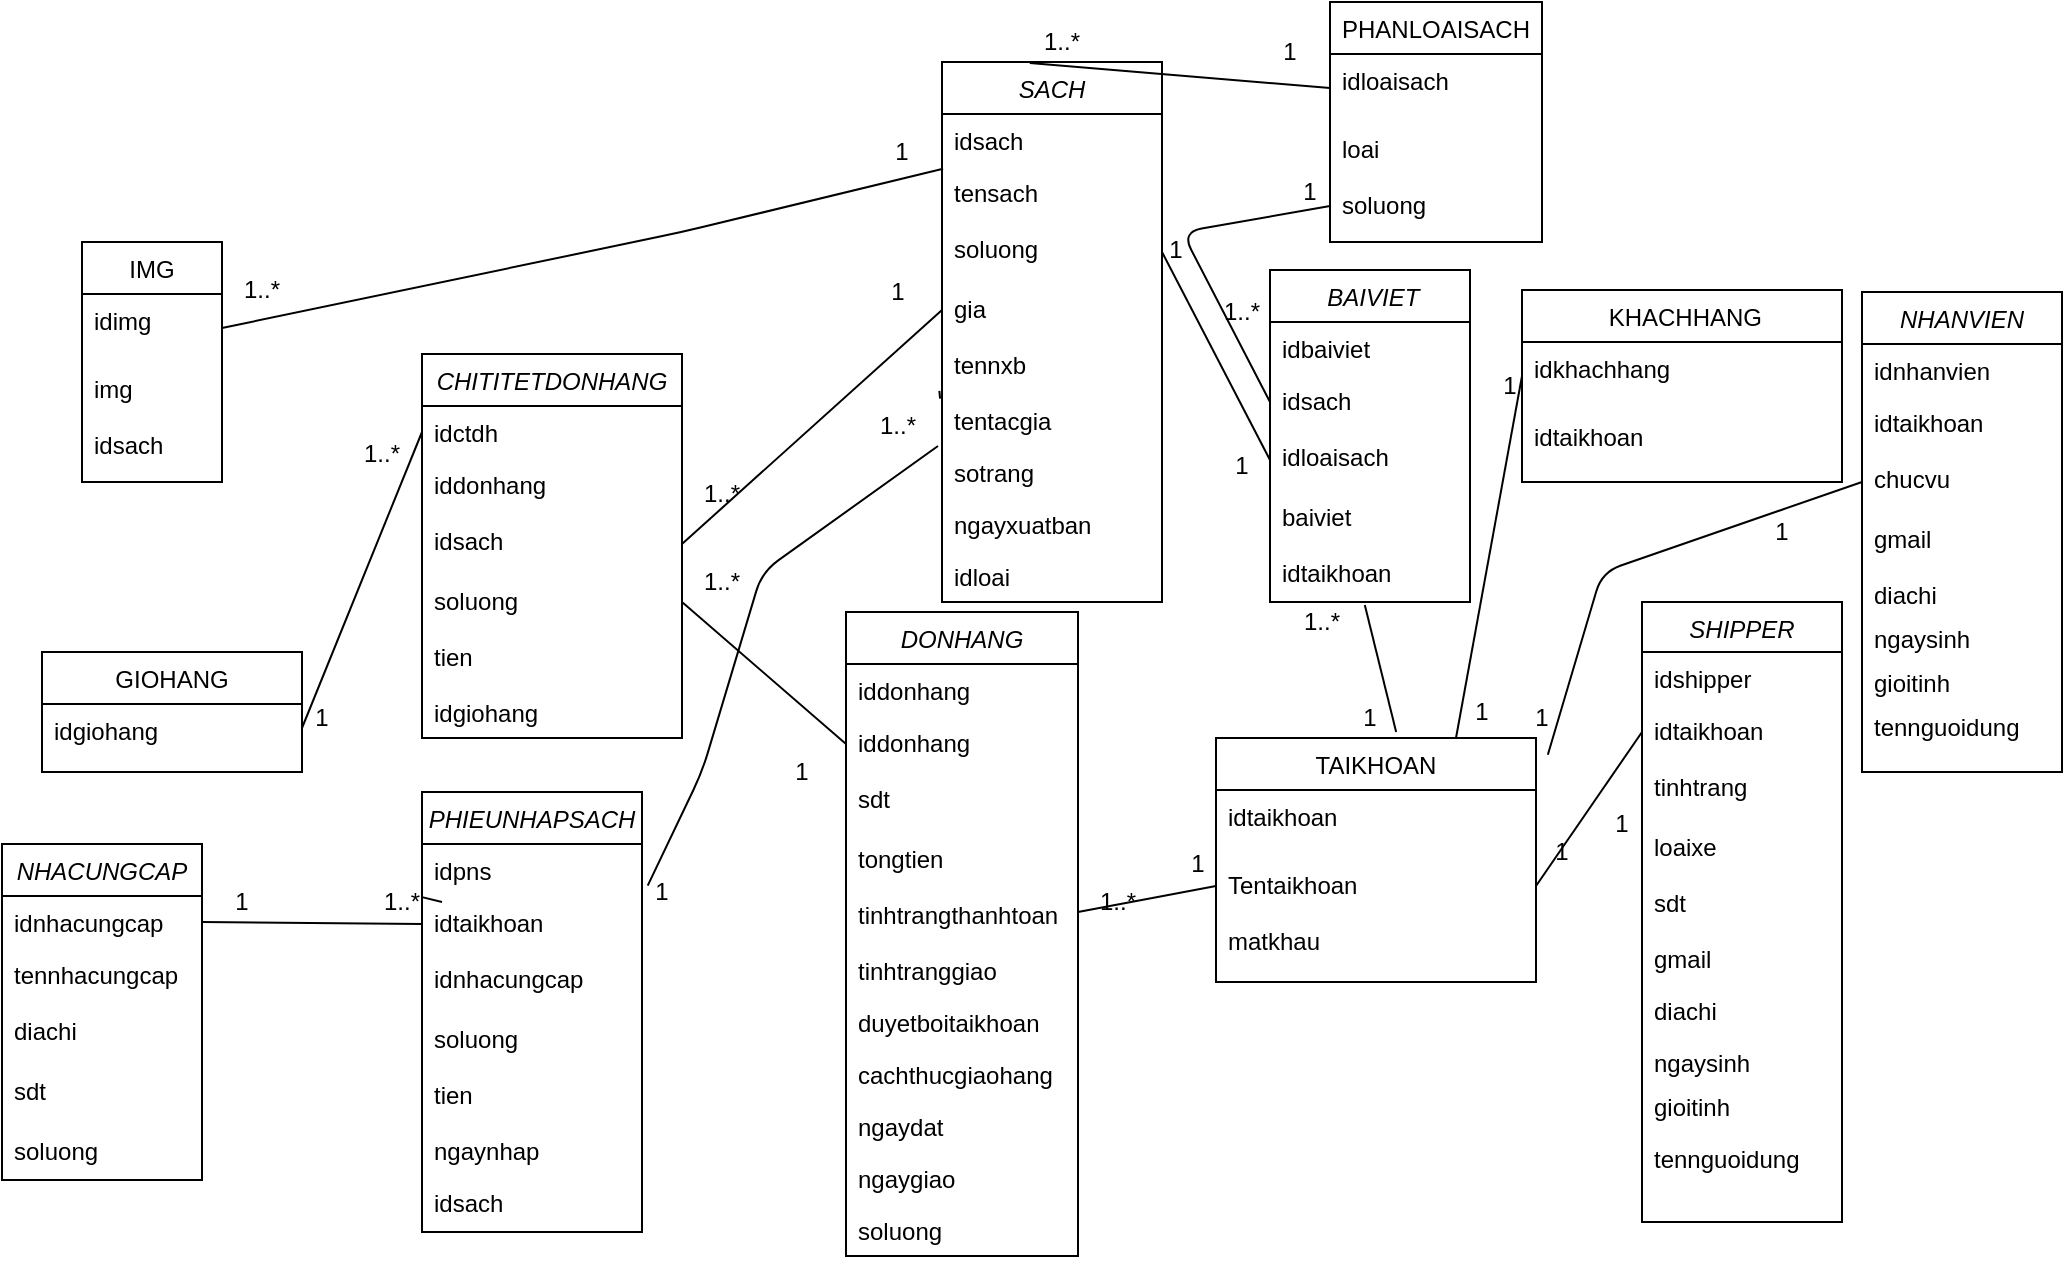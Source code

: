 <mxfile version="14.5.3" type="github">
  <diagram id="C5RBs43oDa-KdzZeNtuy" name="Page-1">
    <mxGraphModel dx="2580" dy="682" grid="1" gridSize="10" guides="1" tooltips="1" connect="1" arrows="1" fold="1" page="1" pageScale="1" pageWidth="827" pageHeight="1169" math="0" shadow="0">
      <root>
        <mxCell id="WIyWlLk6GJQsqaUBKTNV-0" />
        <mxCell id="WIyWlLk6GJQsqaUBKTNV-1" parent="WIyWlLk6GJQsqaUBKTNV-0" />
        <mxCell id="zkfFHV4jXpPFQw0GAbJ--0" value="CHITITETDONHANG" style="swimlane;fontStyle=2;align=center;verticalAlign=top;childLayout=stackLayout;horizontal=1;startSize=26;horizontalStack=0;resizeParent=1;resizeLast=0;collapsible=1;marginBottom=0;rounded=0;shadow=0;strokeWidth=1;" parent="WIyWlLk6GJQsqaUBKTNV-1" vertex="1">
          <mxGeometry x="-10" y="461" width="130" height="192" as="geometry">
            <mxRectangle x="230" y="140" width="160" height="26" as="alternateBounds" />
          </mxGeometry>
        </mxCell>
        <mxCell id="zkfFHV4jXpPFQw0GAbJ--2" value="idctdh" style="text;align=left;verticalAlign=top;spacingLeft=4;spacingRight=4;overflow=hidden;rotatable=0;points=[[0,0.5],[1,0.5]];portConstraint=eastwest;rounded=0;shadow=0;html=0;" parent="zkfFHV4jXpPFQw0GAbJ--0" vertex="1">
          <mxGeometry y="26" width="130" height="26" as="geometry" />
        </mxCell>
        <mxCell id="zkfFHV4jXpPFQw0GAbJ--3" value="iddonhang" style="text;align=left;verticalAlign=top;spacingLeft=4;spacingRight=4;overflow=hidden;rotatable=0;points=[[0,0.5],[1,0.5]];portConstraint=eastwest;rounded=0;shadow=0;html=0;" parent="zkfFHV4jXpPFQw0GAbJ--0" vertex="1">
          <mxGeometry y="52" width="130" height="28" as="geometry" />
        </mxCell>
        <mxCell id="cmu8nAeUAbJEnEiby4zO-9" value="idsach" style="text;align=left;verticalAlign=top;spacingLeft=4;spacingRight=4;overflow=hidden;rotatable=0;points=[[0,0.5],[1,0.5]];portConstraint=eastwest;rounded=0;shadow=0;html=0;" vertex="1" parent="zkfFHV4jXpPFQw0GAbJ--0">
          <mxGeometry y="80" width="130" height="30" as="geometry" />
        </mxCell>
        <mxCell id="cmu8nAeUAbJEnEiby4zO-6" value="soluong" style="text;align=left;verticalAlign=top;spacingLeft=4;spacingRight=4;overflow=hidden;rotatable=0;points=[[0,0.5],[1,0.5]];portConstraint=eastwest;rounded=0;shadow=0;html=0;" vertex="1" parent="zkfFHV4jXpPFQw0GAbJ--0">
          <mxGeometry y="110" width="130" height="28" as="geometry" />
        </mxCell>
        <mxCell id="cmu8nAeUAbJEnEiby4zO-4" value="tien" style="text;align=left;verticalAlign=top;spacingLeft=4;spacingRight=4;overflow=hidden;rotatable=0;points=[[0,0.5],[1,0.5]];portConstraint=eastwest;rounded=0;shadow=0;html=0;" vertex="1" parent="zkfFHV4jXpPFQw0GAbJ--0">
          <mxGeometry y="138" width="130" height="28" as="geometry" />
        </mxCell>
        <mxCell id="cmu8nAeUAbJEnEiby4zO-11" value="idgiohang" style="text;align=left;verticalAlign=top;spacingLeft=4;spacingRight=4;overflow=hidden;rotatable=0;points=[[0,0.5],[1,0.5]];portConstraint=eastwest;" vertex="1" parent="zkfFHV4jXpPFQw0GAbJ--0">
          <mxGeometry y="166" width="130" height="24" as="geometry" />
        </mxCell>
        <mxCell id="zkfFHV4jXpPFQw0GAbJ--13" value=" KHACHHANG" style="swimlane;fontStyle=0;align=center;verticalAlign=top;childLayout=stackLayout;horizontal=1;startSize=26;horizontalStack=0;resizeParent=1;resizeLast=0;collapsible=1;marginBottom=0;rounded=0;shadow=0;strokeWidth=1;" parent="WIyWlLk6GJQsqaUBKTNV-1" vertex="1">
          <mxGeometry x="540" y="429" width="160" height="96" as="geometry">
            <mxRectangle x="330" y="360" width="170" height="26" as="alternateBounds" />
          </mxGeometry>
        </mxCell>
        <mxCell id="zkfFHV4jXpPFQw0GAbJ--14" value="idkhachhang" style="text;align=left;verticalAlign=top;spacingLeft=4;spacingRight=4;overflow=hidden;rotatable=0;points=[[0,0.5],[1,0.5]];portConstraint=eastwest;" parent="zkfFHV4jXpPFQw0GAbJ--13" vertex="1">
          <mxGeometry y="26" width="160" height="34" as="geometry" />
        </mxCell>
        <mxCell id="cmu8nAeUAbJEnEiby4zO-20" value="idtaikhoan" style="text;align=left;verticalAlign=top;spacingLeft=4;spacingRight=4;overflow=hidden;rotatable=0;points=[[0,0.5],[1,0.5]];portConstraint=eastwest;rounded=0;shadow=0;html=0;" vertex="1" parent="zkfFHV4jXpPFQw0GAbJ--13">
          <mxGeometry y="60" width="160" height="28" as="geometry" />
        </mxCell>
        <mxCell id="cmu8nAeUAbJEnEiby4zO-0" value="GIOHANG" style="swimlane;fontStyle=0;align=center;verticalAlign=top;childLayout=stackLayout;horizontal=1;startSize=26;horizontalStack=0;resizeParent=1;resizeLast=0;collapsible=1;marginBottom=0;rounded=0;shadow=0;strokeWidth=1;" vertex="1" parent="WIyWlLk6GJQsqaUBKTNV-1">
          <mxGeometry x="-200" y="610" width="130" height="60" as="geometry">
            <mxRectangle x="340" y="380" width="170" height="26" as="alternateBounds" />
          </mxGeometry>
        </mxCell>
        <mxCell id="cmu8nAeUAbJEnEiby4zO-1" value="idgiohang" style="text;align=left;verticalAlign=top;spacingLeft=4;spacingRight=4;overflow=hidden;rotatable=0;points=[[0,0.5],[1,0.5]];portConstraint=eastwest;" vertex="1" parent="cmu8nAeUAbJEnEiby4zO-0">
          <mxGeometry y="26" width="130" height="24" as="geometry" />
        </mxCell>
        <mxCell id="cmu8nAeUAbJEnEiby4zO-13" value=" BAIVIET" style="swimlane;fontStyle=2;align=center;verticalAlign=top;childLayout=stackLayout;horizontal=1;startSize=26;horizontalStack=0;resizeParent=1;resizeLast=0;collapsible=1;marginBottom=0;rounded=0;shadow=0;strokeWidth=1;" vertex="1" parent="WIyWlLk6GJQsqaUBKTNV-1">
          <mxGeometry x="414" y="419" width="100" height="166" as="geometry">
            <mxRectangle x="230" y="140" width="160" height="26" as="alternateBounds" />
          </mxGeometry>
        </mxCell>
        <mxCell id="cmu8nAeUAbJEnEiby4zO-14" value="idbaiviet" style="text;align=left;verticalAlign=top;spacingLeft=4;spacingRight=4;overflow=hidden;rotatable=0;points=[[0,0.5],[1,0.5]];portConstraint=eastwest;rounded=0;shadow=0;html=0;" vertex="1" parent="cmu8nAeUAbJEnEiby4zO-13">
          <mxGeometry y="26" width="100" height="26" as="geometry" />
        </mxCell>
        <mxCell id="cmu8nAeUAbJEnEiby4zO-15" value="idsach" style="text;align=left;verticalAlign=top;spacingLeft=4;spacingRight=4;overflow=hidden;rotatable=0;points=[[0,0.5],[1,0.5]];portConstraint=eastwest;rounded=0;shadow=0;html=0;" vertex="1" parent="cmu8nAeUAbJEnEiby4zO-13">
          <mxGeometry y="52" width="100" height="28" as="geometry" />
        </mxCell>
        <mxCell id="cmu8nAeUAbJEnEiby4zO-16" value="idloaisach" style="text;align=left;verticalAlign=top;spacingLeft=4;spacingRight=4;overflow=hidden;rotatable=0;points=[[0,0.5],[1,0.5]];portConstraint=eastwest;rounded=0;shadow=0;html=0;" vertex="1" parent="cmu8nAeUAbJEnEiby4zO-13">
          <mxGeometry y="80" width="100" height="30" as="geometry" />
        </mxCell>
        <mxCell id="cmu8nAeUAbJEnEiby4zO-17" value="baiviet" style="text;align=left;verticalAlign=top;spacingLeft=4;spacingRight=4;overflow=hidden;rotatable=0;points=[[0,0.5],[1,0.5]];portConstraint=eastwest;rounded=0;shadow=0;html=0;" vertex="1" parent="cmu8nAeUAbJEnEiby4zO-13">
          <mxGeometry y="110" width="100" height="28" as="geometry" />
        </mxCell>
        <mxCell id="cmu8nAeUAbJEnEiby4zO-18" value="idtaikhoan" style="text;align=left;verticalAlign=top;spacingLeft=4;spacingRight=4;overflow=hidden;rotatable=0;points=[[0,0.5],[1,0.5]];portConstraint=eastwest;rounded=0;shadow=0;html=0;" vertex="1" parent="cmu8nAeUAbJEnEiby4zO-13">
          <mxGeometry y="138" width="100" height="28" as="geometry" />
        </mxCell>
        <mxCell id="cmu8nAeUAbJEnEiby4zO-21" value="SHIPPER" style="swimlane;fontStyle=2;align=center;verticalAlign=top;childLayout=stackLayout;horizontal=1;startSize=25;horizontalStack=0;resizeParent=1;resizeLast=0;collapsible=1;marginBottom=0;rounded=0;shadow=0;strokeWidth=1;" vertex="1" parent="WIyWlLk6GJQsqaUBKTNV-1">
          <mxGeometry x="600" y="585" width="100" height="310" as="geometry">
            <mxRectangle x="230" y="140" width="160" height="26" as="alternateBounds" />
          </mxGeometry>
        </mxCell>
        <mxCell id="cmu8nAeUAbJEnEiby4zO-22" value="idshipper" style="text;align=left;verticalAlign=top;spacingLeft=4;spacingRight=4;overflow=hidden;rotatable=0;points=[[0,0.5],[1,0.5]];portConstraint=eastwest;rounded=0;shadow=0;html=0;" vertex="1" parent="cmu8nAeUAbJEnEiby4zO-21">
          <mxGeometry y="25" width="100" height="26" as="geometry" />
        </mxCell>
        <mxCell id="cmu8nAeUAbJEnEiby4zO-23" value="idtaikhoan" style="text;align=left;verticalAlign=top;spacingLeft=4;spacingRight=4;overflow=hidden;rotatable=0;points=[[0,0.5],[1,0.5]];portConstraint=eastwest;rounded=0;shadow=0;html=0;" vertex="1" parent="cmu8nAeUAbJEnEiby4zO-21">
          <mxGeometry y="51" width="100" height="28" as="geometry" />
        </mxCell>
        <mxCell id="cmu8nAeUAbJEnEiby4zO-24" value="tinhtrang" style="text;align=left;verticalAlign=top;spacingLeft=4;spacingRight=4;overflow=hidden;rotatable=0;points=[[0,0.5],[1,0.5]];portConstraint=eastwest;rounded=0;shadow=0;html=0;" vertex="1" parent="cmu8nAeUAbJEnEiby4zO-21">
          <mxGeometry y="79" width="100" height="30" as="geometry" />
        </mxCell>
        <mxCell id="cmu8nAeUAbJEnEiby4zO-25" value="loaixe" style="text;align=left;verticalAlign=top;spacingLeft=4;spacingRight=4;overflow=hidden;rotatable=0;points=[[0,0.5],[1,0.5]];portConstraint=eastwest;rounded=0;shadow=0;html=0;" vertex="1" parent="cmu8nAeUAbJEnEiby4zO-21">
          <mxGeometry y="109" width="100" height="28" as="geometry" />
        </mxCell>
        <mxCell id="cmu8nAeUAbJEnEiby4zO-26" value="sdt" style="text;align=left;verticalAlign=top;spacingLeft=4;spacingRight=4;overflow=hidden;rotatable=0;points=[[0,0.5],[1,0.5]];portConstraint=eastwest;rounded=0;shadow=0;html=0;" vertex="1" parent="cmu8nAeUAbJEnEiby4zO-21">
          <mxGeometry y="137" width="100" height="28" as="geometry" />
        </mxCell>
        <mxCell id="cmu8nAeUAbJEnEiby4zO-28" value="gmail" style="text;align=left;verticalAlign=top;spacingLeft=4;spacingRight=4;overflow=hidden;rotatable=0;points=[[0,0.5],[1,0.5]];portConstraint=eastwest;" vertex="1" parent="cmu8nAeUAbJEnEiby4zO-21">
          <mxGeometry y="165" width="100" height="26" as="geometry" />
        </mxCell>
        <mxCell id="cmu8nAeUAbJEnEiby4zO-29" value="diachi" style="text;align=left;verticalAlign=top;spacingLeft=4;spacingRight=4;overflow=hidden;rotatable=0;points=[[0,0.5],[1,0.5]];portConstraint=eastwest;" vertex="1" parent="cmu8nAeUAbJEnEiby4zO-21">
          <mxGeometry y="191" width="100" height="26" as="geometry" />
        </mxCell>
        <mxCell id="cmu8nAeUAbJEnEiby4zO-34" value="ngaysinh" style="text;align=left;verticalAlign=top;spacingLeft=4;spacingRight=4;overflow=hidden;rotatable=0;points=[[0,0.5],[1,0.5]];portConstraint=eastwest;" vertex="1" parent="cmu8nAeUAbJEnEiby4zO-21">
          <mxGeometry y="217" width="100" height="22" as="geometry" />
        </mxCell>
        <mxCell id="cmu8nAeUAbJEnEiby4zO-33" value="gioitinh" style="text;align=left;verticalAlign=top;spacingLeft=4;spacingRight=4;overflow=hidden;rotatable=0;points=[[0,0.5],[1,0.5]];portConstraint=eastwest;" vertex="1" parent="cmu8nAeUAbJEnEiby4zO-21">
          <mxGeometry y="239" width="100" height="26" as="geometry" />
        </mxCell>
        <mxCell id="cmu8nAeUAbJEnEiby4zO-32" value="tennguoidung" style="text;align=left;verticalAlign=top;spacingLeft=4;spacingRight=4;overflow=hidden;rotatable=0;points=[[0,0.5],[1,0.5]];portConstraint=eastwest;" vertex="1" parent="cmu8nAeUAbJEnEiby4zO-21">
          <mxGeometry y="265" width="100" height="26" as="geometry" />
        </mxCell>
        <mxCell id="cmu8nAeUAbJEnEiby4zO-38" value="DONHANG" style="swimlane;fontStyle=2;align=center;verticalAlign=top;childLayout=stackLayout;horizontal=1;startSize=26;horizontalStack=0;resizeParent=1;resizeLast=0;collapsible=1;marginBottom=0;rounded=0;shadow=0;strokeWidth=1;" vertex="1" parent="WIyWlLk6GJQsqaUBKTNV-1">
          <mxGeometry x="202" y="590" width="116" height="322" as="geometry">
            <mxRectangle x="230" y="140" width="160" height="26" as="alternateBounds" />
          </mxGeometry>
        </mxCell>
        <mxCell id="cmu8nAeUAbJEnEiby4zO-39" value="iddonhang" style="text;align=left;verticalAlign=top;spacingLeft=4;spacingRight=4;overflow=hidden;rotatable=0;points=[[0,0.5],[1,0.5]];portConstraint=eastwest;rounded=0;shadow=0;html=0;" vertex="1" parent="cmu8nAeUAbJEnEiby4zO-38">
          <mxGeometry y="26" width="116" height="26" as="geometry" />
        </mxCell>
        <mxCell id="cmu8nAeUAbJEnEiby4zO-40" value="iddonhang" style="text;align=left;verticalAlign=top;spacingLeft=4;spacingRight=4;overflow=hidden;rotatable=0;points=[[0,0.5],[1,0.5]];portConstraint=eastwest;rounded=0;shadow=0;html=0;" vertex="1" parent="cmu8nAeUAbJEnEiby4zO-38">
          <mxGeometry y="52" width="116" height="28" as="geometry" />
        </mxCell>
        <mxCell id="cmu8nAeUAbJEnEiby4zO-41" value="sdt" style="text;align=left;verticalAlign=top;spacingLeft=4;spacingRight=4;overflow=hidden;rotatable=0;points=[[0,0.5],[1,0.5]];portConstraint=eastwest;rounded=0;shadow=0;html=0;" vertex="1" parent="cmu8nAeUAbJEnEiby4zO-38">
          <mxGeometry y="80" width="116" height="30" as="geometry" />
        </mxCell>
        <mxCell id="cmu8nAeUAbJEnEiby4zO-42" value="tongtien" style="text;align=left;verticalAlign=top;spacingLeft=4;spacingRight=4;overflow=hidden;rotatable=0;points=[[0,0.5],[1,0.5]];portConstraint=eastwest;rounded=0;shadow=0;html=0;" vertex="1" parent="cmu8nAeUAbJEnEiby4zO-38">
          <mxGeometry y="110" width="116" height="28" as="geometry" />
        </mxCell>
        <mxCell id="cmu8nAeUAbJEnEiby4zO-43" value="tinhtrangthanhtoan" style="text;align=left;verticalAlign=top;spacingLeft=4;spacingRight=4;overflow=hidden;rotatable=0;points=[[0,0.5],[1,0.5]];portConstraint=eastwest;rounded=0;shadow=0;html=0;" vertex="1" parent="cmu8nAeUAbJEnEiby4zO-38">
          <mxGeometry y="138" width="116" height="28" as="geometry" />
        </mxCell>
        <mxCell id="cmu8nAeUAbJEnEiby4zO-44" value="tinhtranggiao" style="text;align=left;verticalAlign=top;spacingLeft=4;spacingRight=4;overflow=hidden;rotatable=0;points=[[0,0.5],[1,0.5]];portConstraint=eastwest;" vertex="1" parent="cmu8nAeUAbJEnEiby4zO-38">
          <mxGeometry y="166" width="116" height="26" as="geometry" />
        </mxCell>
        <mxCell id="cmu8nAeUAbJEnEiby4zO-45" value="duyetboitaikhoan" style="text;align=left;verticalAlign=top;spacingLeft=4;spacingRight=4;overflow=hidden;rotatable=0;points=[[0,0.5],[1,0.5]];portConstraint=eastwest;" vertex="1" parent="cmu8nAeUAbJEnEiby4zO-38">
          <mxGeometry y="192" width="116" height="26" as="geometry" />
        </mxCell>
        <mxCell id="cmu8nAeUAbJEnEiby4zO-46" value="cachthucgiaohang" style="text;align=left;verticalAlign=top;spacingLeft=4;spacingRight=4;overflow=hidden;rotatable=0;points=[[0,0.5],[1,0.5]];portConstraint=eastwest;" vertex="1" parent="cmu8nAeUAbJEnEiby4zO-38">
          <mxGeometry y="218" width="116" height="26" as="geometry" />
        </mxCell>
        <mxCell id="cmu8nAeUAbJEnEiby4zO-47" value="ngaydat" style="text;align=left;verticalAlign=top;spacingLeft=4;spacingRight=4;overflow=hidden;rotatable=0;points=[[0,0.5],[1,0.5]];portConstraint=eastwest;" vertex="1" parent="cmu8nAeUAbJEnEiby4zO-38">
          <mxGeometry y="244" width="116" height="26" as="geometry" />
        </mxCell>
        <mxCell id="cmu8nAeUAbJEnEiby4zO-48" value="ngaygiao" style="text;align=left;verticalAlign=top;spacingLeft=4;spacingRight=4;overflow=hidden;rotatable=0;points=[[0,0.5],[1,0.5]];portConstraint=eastwest;" vertex="1" parent="cmu8nAeUAbJEnEiby4zO-38">
          <mxGeometry y="270" width="116" height="26" as="geometry" />
        </mxCell>
        <mxCell id="cmu8nAeUAbJEnEiby4zO-49" value="soluong" style="text;align=left;verticalAlign=top;spacingLeft=4;spacingRight=4;overflow=hidden;rotatable=0;points=[[0,0.5],[1,0.5]];portConstraint=eastwest;" vertex="1" parent="cmu8nAeUAbJEnEiby4zO-38">
          <mxGeometry y="296" width="116" height="26" as="geometry" />
        </mxCell>
        <mxCell id="cmu8nAeUAbJEnEiby4zO-50" value="NHACUNGCAP" style="swimlane;fontStyle=2;align=center;verticalAlign=top;childLayout=stackLayout;horizontal=1;startSize=26;horizontalStack=0;resizeParent=1;resizeLast=0;collapsible=1;marginBottom=0;rounded=0;shadow=0;strokeWidth=1;" vertex="1" parent="WIyWlLk6GJQsqaUBKTNV-1">
          <mxGeometry x="-220" y="706" width="100" height="168" as="geometry">
            <mxRectangle x="230" y="140" width="160" height="26" as="alternateBounds" />
          </mxGeometry>
        </mxCell>
        <mxCell id="cmu8nAeUAbJEnEiby4zO-51" value="idnhacungcap" style="text;align=left;verticalAlign=top;spacingLeft=4;spacingRight=4;overflow=hidden;rotatable=0;points=[[0,0.5],[1,0.5]];portConstraint=eastwest;rounded=0;shadow=0;html=0;" vertex="1" parent="cmu8nAeUAbJEnEiby4zO-50">
          <mxGeometry y="26" width="100" height="26" as="geometry" />
        </mxCell>
        <mxCell id="cmu8nAeUAbJEnEiby4zO-52" value="tennhacungcap" style="text;align=left;verticalAlign=top;spacingLeft=4;spacingRight=4;overflow=hidden;rotatable=0;points=[[0,0.5],[1,0.5]];portConstraint=eastwest;rounded=0;shadow=0;html=0;" vertex="1" parent="cmu8nAeUAbJEnEiby4zO-50">
          <mxGeometry y="52" width="100" height="28" as="geometry" />
        </mxCell>
        <mxCell id="cmu8nAeUAbJEnEiby4zO-53" value="diachi" style="text;align=left;verticalAlign=top;spacingLeft=4;spacingRight=4;overflow=hidden;rotatable=0;points=[[0,0.5],[1,0.5]];portConstraint=eastwest;rounded=0;shadow=0;html=0;" vertex="1" parent="cmu8nAeUAbJEnEiby4zO-50">
          <mxGeometry y="80" width="100" height="30" as="geometry" />
        </mxCell>
        <mxCell id="cmu8nAeUAbJEnEiby4zO-54" value="sdt" style="text;align=left;verticalAlign=top;spacingLeft=4;spacingRight=4;overflow=hidden;rotatable=0;points=[[0,0.5],[1,0.5]];portConstraint=eastwest;rounded=0;shadow=0;html=0;" vertex="1" parent="cmu8nAeUAbJEnEiby4zO-50">
          <mxGeometry y="110" width="100" height="30" as="geometry" />
        </mxCell>
        <mxCell id="cmu8nAeUAbJEnEiby4zO-55" value="soluong" style="text;align=left;verticalAlign=top;spacingLeft=4;spacingRight=4;overflow=hidden;rotatable=0;points=[[0,0.5],[1,0.5]];portConstraint=eastwest;rounded=0;shadow=0;html=0;" vertex="1" parent="cmu8nAeUAbJEnEiby4zO-50">
          <mxGeometry y="140" width="100" height="28" as="geometry" />
        </mxCell>
        <mxCell id="cmu8nAeUAbJEnEiby4zO-56" value="NHANVIEN" style="swimlane;fontStyle=2;align=center;verticalAlign=top;childLayout=stackLayout;horizontal=1;startSize=26;horizontalStack=0;resizeParent=1;resizeLast=0;collapsible=1;marginBottom=0;rounded=0;shadow=0;strokeWidth=1;" vertex="1" parent="WIyWlLk6GJQsqaUBKTNV-1">
          <mxGeometry x="710" y="430" width="100" height="240" as="geometry">
            <mxRectangle x="230" y="140" width="160" height="26" as="alternateBounds" />
          </mxGeometry>
        </mxCell>
        <mxCell id="cmu8nAeUAbJEnEiby4zO-57" value="idnhanvien" style="text;align=left;verticalAlign=top;spacingLeft=4;spacingRight=4;overflow=hidden;rotatable=0;points=[[0,0.5],[1,0.5]];portConstraint=eastwest;rounded=0;shadow=0;html=0;" vertex="1" parent="cmu8nAeUAbJEnEiby4zO-56">
          <mxGeometry y="26" width="100" height="26" as="geometry" />
        </mxCell>
        <mxCell id="cmu8nAeUAbJEnEiby4zO-58" value="idtaikhoan" style="text;align=left;verticalAlign=top;spacingLeft=4;spacingRight=4;overflow=hidden;rotatable=0;points=[[0,0.5],[1,0.5]];portConstraint=eastwest;rounded=0;shadow=0;html=0;" vertex="1" parent="cmu8nAeUAbJEnEiby4zO-56">
          <mxGeometry y="52" width="100" height="28" as="geometry" />
        </mxCell>
        <mxCell id="cmu8nAeUAbJEnEiby4zO-59" value="chucvu" style="text;align=left;verticalAlign=top;spacingLeft=4;spacingRight=4;overflow=hidden;rotatable=0;points=[[0,0.5],[1,0.5]];portConstraint=eastwest;rounded=0;shadow=0;html=0;" vertex="1" parent="cmu8nAeUAbJEnEiby4zO-56">
          <mxGeometry y="80" width="100" height="30" as="geometry" />
        </mxCell>
        <mxCell id="cmu8nAeUAbJEnEiby4zO-60" value="gmail " style="text;align=left;verticalAlign=top;spacingLeft=4;spacingRight=4;overflow=hidden;rotatable=0;points=[[0,0.5],[1,0.5]];portConstraint=eastwest;rounded=0;shadow=0;html=0;" vertex="1" parent="cmu8nAeUAbJEnEiby4zO-56">
          <mxGeometry y="110" width="100" height="28" as="geometry" />
        </mxCell>
        <mxCell id="cmu8nAeUAbJEnEiby4zO-61" value="diachi" style="text;align=left;verticalAlign=top;spacingLeft=4;spacingRight=4;overflow=hidden;rotatable=0;points=[[0,0.5],[1,0.5]];portConstraint=eastwest;rounded=0;shadow=0;html=0;" vertex="1" parent="cmu8nAeUAbJEnEiby4zO-56">
          <mxGeometry y="138" width="100" height="22" as="geometry" />
        </mxCell>
        <mxCell id="cmu8nAeUAbJEnEiby4zO-64" value="ngaysinh" style="text;align=left;verticalAlign=top;spacingLeft=4;spacingRight=4;overflow=hidden;rotatable=0;points=[[0,0.5],[1,0.5]];portConstraint=eastwest;rounded=0;shadow=0;html=0;" vertex="1" parent="cmu8nAeUAbJEnEiby4zO-56">
          <mxGeometry y="160" width="100" height="22" as="geometry" />
        </mxCell>
        <mxCell id="cmu8nAeUAbJEnEiby4zO-63" value="gioitinh" style="text;align=left;verticalAlign=top;spacingLeft=4;spacingRight=4;overflow=hidden;rotatable=0;points=[[0,0.5],[1,0.5]];portConstraint=eastwest;rounded=0;shadow=0;html=0;" vertex="1" parent="cmu8nAeUAbJEnEiby4zO-56">
          <mxGeometry y="182" width="100" height="22" as="geometry" />
        </mxCell>
        <mxCell id="cmu8nAeUAbJEnEiby4zO-62" value="tennguoidung" style="text;align=left;verticalAlign=top;spacingLeft=4;spacingRight=4;overflow=hidden;rotatable=0;points=[[0,0.5],[1,0.5]];portConstraint=eastwest;rounded=0;shadow=0;html=0;" vertex="1" parent="cmu8nAeUAbJEnEiby4zO-56">
          <mxGeometry y="204" width="100" height="22" as="geometry" />
        </mxCell>
        <mxCell id="cmu8nAeUAbJEnEiby4zO-65" value="TAIKHOAN" style="swimlane;fontStyle=0;align=center;verticalAlign=top;childLayout=stackLayout;horizontal=1;startSize=26;horizontalStack=0;resizeParent=1;resizeLast=0;collapsible=1;marginBottom=0;rounded=0;shadow=0;strokeWidth=1;" vertex="1" parent="WIyWlLk6GJQsqaUBKTNV-1">
          <mxGeometry x="387" y="653" width="160" height="122" as="geometry">
            <mxRectangle x="330" y="360" width="170" height="26" as="alternateBounds" />
          </mxGeometry>
        </mxCell>
        <mxCell id="cmu8nAeUAbJEnEiby4zO-66" value="idtaikhoan" style="text;align=left;verticalAlign=top;spacingLeft=4;spacingRight=4;overflow=hidden;rotatable=0;points=[[0,0.5],[1,0.5]];portConstraint=eastwest;" vertex="1" parent="cmu8nAeUAbJEnEiby4zO-65">
          <mxGeometry y="26" width="160" height="34" as="geometry" />
        </mxCell>
        <mxCell id="cmu8nAeUAbJEnEiby4zO-67" value="Tentaikhoan" style="text;align=left;verticalAlign=top;spacingLeft=4;spacingRight=4;overflow=hidden;rotatable=0;points=[[0,0.5],[1,0.5]];portConstraint=eastwest;rounded=0;shadow=0;html=0;" vertex="1" parent="cmu8nAeUAbJEnEiby4zO-65">
          <mxGeometry y="60" width="160" height="28" as="geometry" />
        </mxCell>
        <mxCell id="cmu8nAeUAbJEnEiby4zO-68" value="matkhau" style="text;align=left;verticalAlign=top;spacingLeft=4;spacingRight=4;overflow=hidden;rotatable=0;points=[[0,0.5],[1,0.5]];portConstraint=eastwest;rounded=0;shadow=0;html=0;" vertex="1" parent="cmu8nAeUAbJEnEiby4zO-65">
          <mxGeometry y="88" width="160" height="28" as="geometry" />
        </mxCell>
        <mxCell id="cmu8nAeUAbJEnEiby4zO-69" value="IMG" style="swimlane;fontStyle=0;align=center;verticalAlign=top;childLayout=stackLayout;horizontal=1;startSize=26;horizontalStack=0;resizeParent=1;resizeLast=0;collapsible=1;marginBottom=0;rounded=0;shadow=0;strokeWidth=1;" vertex="1" parent="WIyWlLk6GJQsqaUBKTNV-1">
          <mxGeometry x="-180" y="405" width="70" height="120" as="geometry">
            <mxRectangle x="330" y="360" width="170" height="26" as="alternateBounds" />
          </mxGeometry>
        </mxCell>
        <mxCell id="cmu8nAeUAbJEnEiby4zO-70" value="idimg" style="text;align=left;verticalAlign=top;spacingLeft=4;spacingRight=4;overflow=hidden;rotatable=0;points=[[0,0.5],[1,0.5]];portConstraint=eastwest;" vertex="1" parent="cmu8nAeUAbJEnEiby4zO-69">
          <mxGeometry y="26" width="70" height="34" as="geometry" />
        </mxCell>
        <mxCell id="cmu8nAeUAbJEnEiby4zO-71" value="img" style="text;align=left;verticalAlign=top;spacingLeft=4;spacingRight=4;overflow=hidden;rotatable=0;points=[[0,0.5],[1,0.5]];portConstraint=eastwest;rounded=0;shadow=0;html=0;" vertex="1" parent="cmu8nAeUAbJEnEiby4zO-69">
          <mxGeometry y="60" width="70" height="28" as="geometry" />
        </mxCell>
        <mxCell id="cmu8nAeUAbJEnEiby4zO-72" value="idsach" style="text;align=left;verticalAlign=top;spacingLeft=4;spacingRight=4;overflow=hidden;rotatable=0;points=[[0,0.5],[1,0.5]];portConstraint=eastwest;rounded=0;shadow=0;html=0;" vertex="1" parent="cmu8nAeUAbJEnEiby4zO-69">
          <mxGeometry y="88" width="70" height="28" as="geometry" />
        </mxCell>
        <mxCell id="cmu8nAeUAbJEnEiby4zO-73" value="PHIEUNHAPSACH" style="swimlane;fontStyle=2;align=center;verticalAlign=top;childLayout=stackLayout;horizontal=1;startSize=26;horizontalStack=0;resizeParent=1;resizeLast=0;collapsible=1;marginBottom=0;rounded=0;shadow=0;strokeWidth=1;" vertex="1" parent="WIyWlLk6GJQsqaUBKTNV-1">
          <mxGeometry x="-10" y="680" width="110" height="220" as="geometry">
            <mxRectangle x="650" y="170" width="160" height="26" as="alternateBounds" />
          </mxGeometry>
        </mxCell>
        <mxCell id="cmu8nAeUAbJEnEiby4zO-74" value="idpns" style="text;align=left;verticalAlign=top;spacingLeft=4;spacingRight=4;overflow=hidden;rotatable=0;points=[[0,0.5],[1,0.5]];portConstraint=eastwest;rounded=0;shadow=0;html=0;" vertex="1" parent="cmu8nAeUAbJEnEiby4zO-73">
          <mxGeometry y="26" width="110" height="26" as="geometry" />
        </mxCell>
        <mxCell id="cmu8nAeUAbJEnEiby4zO-75" value="idtaikhoan" style="text;align=left;verticalAlign=top;spacingLeft=4;spacingRight=4;overflow=hidden;rotatable=0;points=[[0,0.5],[1,0.5]];portConstraint=eastwest;rounded=0;shadow=0;html=0;" vertex="1" parent="cmu8nAeUAbJEnEiby4zO-73">
          <mxGeometry y="52" width="110" height="28" as="geometry" />
        </mxCell>
        <mxCell id="cmu8nAeUAbJEnEiby4zO-76" value="idnhacungcap" style="text;align=left;verticalAlign=top;spacingLeft=4;spacingRight=4;overflow=hidden;rotatable=0;points=[[0,0.5],[1,0.5]];portConstraint=eastwest;rounded=0;shadow=0;html=0;" vertex="1" parent="cmu8nAeUAbJEnEiby4zO-73">
          <mxGeometry y="80" width="110" height="30" as="geometry" />
        </mxCell>
        <mxCell id="cmu8nAeUAbJEnEiby4zO-77" value="soluong" style="text;align=left;verticalAlign=top;spacingLeft=4;spacingRight=4;overflow=hidden;rotatable=0;points=[[0,0.5],[1,0.5]];portConstraint=eastwest;rounded=0;shadow=0;html=0;" vertex="1" parent="cmu8nAeUAbJEnEiby4zO-73">
          <mxGeometry y="110" width="110" height="28" as="geometry" />
        </mxCell>
        <mxCell id="cmu8nAeUAbJEnEiby4zO-78" value="tien" style="text;align=left;verticalAlign=top;spacingLeft=4;spacingRight=4;overflow=hidden;rotatable=0;points=[[0,0.5],[1,0.5]];portConstraint=eastwest;rounded=0;shadow=0;html=0;" vertex="1" parent="cmu8nAeUAbJEnEiby4zO-73">
          <mxGeometry y="138" width="110" height="28" as="geometry" />
        </mxCell>
        <mxCell id="cmu8nAeUAbJEnEiby4zO-79" value="ngaynhap" style="text;align=left;verticalAlign=top;spacingLeft=4;spacingRight=4;overflow=hidden;rotatable=0;points=[[0,0.5],[1,0.5]];portConstraint=eastwest;" vertex="1" parent="cmu8nAeUAbJEnEiby4zO-73">
          <mxGeometry y="166" width="110" height="26" as="geometry" />
        </mxCell>
        <mxCell id="cmu8nAeUAbJEnEiby4zO-82" value="idsach" style="text;align=left;verticalAlign=top;spacingLeft=4;spacingRight=4;overflow=hidden;rotatable=0;points=[[0,0.5],[1,0.5]];portConstraint=eastwest;" vertex="1" parent="cmu8nAeUAbJEnEiby4zO-73">
          <mxGeometry y="192" width="110" height="26" as="geometry" />
        </mxCell>
        <mxCell id="cmu8nAeUAbJEnEiby4zO-83" value="SACH" style="swimlane;fontStyle=2;align=center;verticalAlign=top;childLayout=stackLayout;horizontal=1;startSize=26;horizontalStack=0;resizeParent=1;resizeLast=0;collapsible=1;marginBottom=0;rounded=0;shadow=0;strokeWidth=1;" vertex="1" parent="WIyWlLk6GJQsqaUBKTNV-1">
          <mxGeometry x="250" y="315" width="110" height="270" as="geometry">
            <mxRectangle x="650" y="170" width="160" height="26" as="alternateBounds" />
          </mxGeometry>
        </mxCell>
        <mxCell id="cmu8nAeUAbJEnEiby4zO-84" value="idsach" style="text;align=left;verticalAlign=top;spacingLeft=4;spacingRight=4;overflow=hidden;rotatable=0;points=[[0,0.5],[1,0.5]];portConstraint=eastwest;rounded=0;shadow=0;html=0;" vertex="1" parent="cmu8nAeUAbJEnEiby4zO-83">
          <mxGeometry y="26" width="110" height="26" as="geometry" />
        </mxCell>
        <mxCell id="cmu8nAeUAbJEnEiby4zO-85" value="tensach" style="text;align=left;verticalAlign=top;spacingLeft=4;spacingRight=4;overflow=hidden;rotatable=0;points=[[0,0.5],[1,0.5]];portConstraint=eastwest;rounded=0;shadow=0;html=0;" vertex="1" parent="cmu8nAeUAbJEnEiby4zO-83">
          <mxGeometry y="52" width="110" height="28" as="geometry" />
        </mxCell>
        <mxCell id="cmu8nAeUAbJEnEiby4zO-86" value="soluong" style="text;align=left;verticalAlign=top;spacingLeft=4;spacingRight=4;overflow=hidden;rotatable=0;points=[[0,0.5],[1,0.5]];portConstraint=eastwest;rounded=0;shadow=0;html=0;" vertex="1" parent="cmu8nAeUAbJEnEiby4zO-83">
          <mxGeometry y="80" width="110" height="30" as="geometry" />
        </mxCell>
        <mxCell id="cmu8nAeUAbJEnEiby4zO-87" value="gia" style="text;align=left;verticalAlign=top;spacingLeft=4;spacingRight=4;overflow=hidden;rotatable=0;points=[[0,0.5],[1,0.5]];portConstraint=eastwest;rounded=0;shadow=0;html=0;" vertex="1" parent="cmu8nAeUAbJEnEiby4zO-83">
          <mxGeometry y="110" width="110" height="28" as="geometry" />
        </mxCell>
        <mxCell id="cmu8nAeUAbJEnEiby4zO-88" value="tennxb" style="text;align=left;verticalAlign=top;spacingLeft=4;spacingRight=4;overflow=hidden;rotatable=0;points=[[0,0.5],[1,0.5]];portConstraint=eastwest;rounded=0;shadow=0;html=0;" vertex="1" parent="cmu8nAeUAbJEnEiby4zO-83">
          <mxGeometry y="138" width="110" height="28" as="geometry" />
        </mxCell>
        <mxCell id="cmu8nAeUAbJEnEiby4zO-89" value="tentacgia" style="text;align=left;verticalAlign=top;spacingLeft=4;spacingRight=4;overflow=hidden;rotatable=0;points=[[0,0.5],[1,0.5]];portConstraint=eastwest;" vertex="1" parent="cmu8nAeUAbJEnEiby4zO-83">
          <mxGeometry y="166" width="110" height="26" as="geometry" />
        </mxCell>
        <mxCell id="cmu8nAeUAbJEnEiby4zO-90" value="sotrang " style="text;align=left;verticalAlign=top;spacingLeft=4;spacingRight=4;overflow=hidden;rotatable=0;points=[[0,0.5],[1,0.5]];portConstraint=eastwest;" vertex="1" parent="cmu8nAeUAbJEnEiby4zO-83">
          <mxGeometry y="192" width="110" height="26" as="geometry" />
        </mxCell>
        <mxCell id="cmu8nAeUAbJEnEiby4zO-91" value="ngayxuatban" style="text;align=left;verticalAlign=top;spacingLeft=4;spacingRight=4;overflow=hidden;rotatable=0;points=[[0,0.5],[1,0.5]];portConstraint=eastwest;" vertex="1" parent="cmu8nAeUAbJEnEiby4zO-83">
          <mxGeometry y="218" width="110" height="26" as="geometry" />
        </mxCell>
        <mxCell id="cmu8nAeUAbJEnEiby4zO-94" value="idloai" style="text;align=left;verticalAlign=top;spacingLeft=4;spacingRight=4;overflow=hidden;rotatable=0;points=[[0,0.5],[1,0.5]];portConstraint=eastwest;" vertex="1" parent="cmu8nAeUAbJEnEiby4zO-83">
          <mxGeometry y="244" width="110" height="26" as="geometry" />
        </mxCell>
        <mxCell id="cmu8nAeUAbJEnEiby4zO-95" value="PHANLOAISACH" style="swimlane;fontStyle=0;align=center;verticalAlign=top;childLayout=stackLayout;horizontal=1;startSize=26;horizontalStack=0;resizeParent=1;resizeLast=0;collapsible=1;marginBottom=0;rounded=0;shadow=0;strokeWidth=1;" vertex="1" parent="WIyWlLk6GJQsqaUBKTNV-1">
          <mxGeometry x="444" y="285" width="106" height="120" as="geometry">
            <mxRectangle x="330" y="360" width="170" height="26" as="alternateBounds" />
          </mxGeometry>
        </mxCell>
        <mxCell id="cmu8nAeUAbJEnEiby4zO-96" value="idloaisach" style="text;align=left;verticalAlign=top;spacingLeft=4;spacingRight=4;overflow=hidden;rotatable=0;points=[[0,0.5],[1,0.5]];portConstraint=eastwest;" vertex="1" parent="cmu8nAeUAbJEnEiby4zO-95">
          <mxGeometry y="26" width="106" height="34" as="geometry" />
        </mxCell>
        <mxCell id="cmu8nAeUAbJEnEiby4zO-97" value="loai" style="text;align=left;verticalAlign=top;spacingLeft=4;spacingRight=4;overflow=hidden;rotatable=0;points=[[0,0.5],[1,0.5]];portConstraint=eastwest;rounded=0;shadow=0;html=0;" vertex="1" parent="cmu8nAeUAbJEnEiby4zO-95">
          <mxGeometry y="60" width="106" height="28" as="geometry" />
        </mxCell>
        <mxCell id="cmu8nAeUAbJEnEiby4zO-98" value="soluong" style="text;align=left;verticalAlign=top;spacingLeft=4;spacingRight=4;overflow=hidden;rotatable=0;points=[[0,0.5],[1,0.5]];portConstraint=eastwest;rounded=0;shadow=0;html=0;" vertex="1" parent="cmu8nAeUAbJEnEiby4zO-95">
          <mxGeometry y="88" width="106" height="28" as="geometry" />
        </mxCell>
        <mxCell id="cmu8nAeUAbJEnEiby4zO-109" value="" style="endArrow=none;html=1;entryX=-0.012;entryY=-0.059;entryDx=0;entryDy=0;entryPerimeter=0;exitX=1.026;exitY=-0.185;exitDx=0;exitDy=0;exitPerimeter=0;" edge="1" parent="WIyWlLk6GJQsqaUBKTNV-1" source="cmu8nAeUAbJEnEiby4zO-147" target="cmu8nAeUAbJEnEiby4zO-89">
          <mxGeometry width="50" height="50" relative="1" as="geometry">
            <mxPoint x="-90" y="800" as="sourcePoint" />
            <mxPoint x="270" y="490" as="targetPoint" />
            <Array as="points" />
          </mxGeometry>
        </mxCell>
        <mxCell id="cmu8nAeUAbJEnEiby4zO-110" value="" style="endArrow=none;html=1;entryX=1;entryY=0.5;entryDx=0;entryDy=0;exitX=0;exitY=0.5;exitDx=0;exitDy=0;" edge="1" parent="WIyWlLk6GJQsqaUBKTNV-1" source="cmu8nAeUAbJEnEiby4zO-75" target="cmu8nAeUAbJEnEiby4zO-51">
          <mxGeometry width="50" height="50" relative="1" as="geometry">
            <mxPoint x="380" y="620" as="sourcePoint" />
            <mxPoint x="430" y="570" as="targetPoint" />
          </mxGeometry>
        </mxCell>
        <mxCell id="cmu8nAeUAbJEnEiby4zO-111" value="" style="endArrow=none;html=1;exitX=1;exitY=0.5;exitDx=0;exitDy=0;entryX=0.005;entryY=1.052;entryDx=0;entryDy=0;entryPerimeter=0;" edge="1" parent="WIyWlLk6GJQsqaUBKTNV-1" source="cmu8nAeUAbJEnEiby4zO-70" target="cmu8nAeUAbJEnEiby4zO-84">
          <mxGeometry width="50" height="50" relative="1" as="geometry">
            <mxPoint x="360" y="650" as="sourcePoint" />
            <mxPoint x="280" y="350" as="targetPoint" />
            <Array as="points">
              <mxPoint x="120" y="400" />
            </Array>
          </mxGeometry>
        </mxCell>
        <mxCell id="cmu8nAeUAbJEnEiby4zO-112" value="" style="endArrow=none;html=1;exitX=1;exitY=0.5;exitDx=0;exitDy=0;entryX=0;entryY=0.5;entryDx=0;entryDy=0;" edge="1" parent="WIyWlLk6GJQsqaUBKTNV-1" source="cmu8nAeUAbJEnEiby4zO-9" target="cmu8nAeUAbJEnEiby4zO-87">
          <mxGeometry width="50" height="50" relative="1" as="geometry">
            <mxPoint x="360" y="650" as="sourcePoint" />
            <mxPoint x="276" y="445" as="targetPoint" />
          </mxGeometry>
        </mxCell>
        <mxCell id="cmu8nAeUAbJEnEiby4zO-113" value="" style="endArrow=none;html=1;entryX=0;entryY=0.5;entryDx=0;entryDy=0;exitX=1;exitY=0.5;exitDx=0;exitDy=0;" edge="1" parent="WIyWlLk6GJQsqaUBKTNV-1" source="cmu8nAeUAbJEnEiby4zO-86" target="cmu8nAeUAbJEnEiby4zO-16">
          <mxGeometry width="50" height="50" relative="1" as="geometry">
            <mxPoint x="390" y="370" as="sourcePoint" />
            <mxPoint x="410" y="340" as="targetPoint" />
          </mxGeometry>
        </mxCell>
        <mxCell id="cmu8nAeUAbJEnEiby4zO-114" value="" style="endArrow=none;html=1;entryX=0;entryY=0.5;entryDx=0;entryDy=0;exitX=0.399;exitY=0.002;exitDx=0;exitDy=0;exitPerimeter=0;" edge="1" parent="WIyWlLk6GJQsqaUBKTNV-1" source="cmu8nAeUAbJEnEiby4zO-83" target="cmu8nAeUAbJEnEiby4zO-96">
          <mxGeometry width="50" height="50" relative="1" as="geometry">
            <mxPoint x="340" y="310" as="sourcePoint" />
            <mxPoint x="410" y="340" as="targetPoint" />
          </mxGeometry>
        </mxCell>
        <mxCell id="cmu8nAeUAbJEnEiby4zO-115" value="" style="endArrow=none;html=1;exitX=0;exitY=0.5;exitDx=0;exitDy=0;entryX=0;entryY=0.5;entryDx=0;entryDy=0;" edge="1" parent="WIyWlLk6GJQsqaUBKTNV-1" source="cmu8nAeUAbJEnEiby4zO-98" target="cmu8nAeUAbJEnEiby4zO-15">
          <mxGeometry width="50" height="50" relative="1" as="geometry">
            <mxPoint x="360" y="390" as="sourcePoint" />
            <mxPoint x="410" y="340" as="targetPoint" />
            <Array as="points">
              <mxPoint x="370" y="400" />
            </Array>
          </mxGeometry>
        </mxCell>
        <mxCell id="cmu8nAeUAbJEnEiby4zO-116" value="" style="endArrow=none;html=1;entryX=0;entryY=0.5;entryDx=0;entryDy=0;" edge="1" parent="WIyWlLk6GJQsqaUBKTNV-1" source="cmu8nAeUAbJEnEiby4zO-38" target="cmu8nAeUAbJEnEiby4zO-67">
          <mxGeometry width="50" height="50" relative="1" as="geometry">
            <mxPoint x="360" y="390" as="sourcePoint" />
            <mxPoint x="410" y="340" as="targetPoint" />
          </mxGeometry>
        </mxCell>
        <mxCell id="cmu8nAeUAbJEnEiby4zO-117" value="" style="endArrow=none;html=1;entryX=0;entryY=0.5;entryDx=0;entryDy=0;exitX=1;exitY=0.5;exitDx=0;exitDy=0;" edge="1" parent="WIyWlLk6GJQsqaUBKTNV-1" source="cmu8nAeUAbJEnEiby4zO-67" target="cmu8nAeUAbJEnEiby4zO-23">
          <mxGeometry width="50" height="50" relative="1" as="geometry">
            <mxPoint x="360" y="390" as="sourcePoint" />
            <mxPoint x="410" y="340" as="targetPoint" />
          </mxGeometry>
        </mxCell>
        <mxCell id="cmu8nAeUAbJEnEiby4zO-118" value="" style="endArrow=none;html=1;entryX=0;entryY=0.5;entryDx=0;entryDy=0;exitX=1.037;exitY=0.069;exitDx=0;exitDy=0;exitPerimeter=0;" edge="1" parent="WIyWlLk6GJQsqaUBKTNV-1" source="cmu8nAeUAbJEnEiby4zO-65" target="cmu8nAeUAbJEnEiby4zO-59">
          <mxGeometry width="50" height="50" relative="1" as="geometry">
            <mxPoint x="360" y="390" as="sourcePoint" />
            <mxPoint x="410" y="340" as="targetPoint" />
            <Array as="points">
              <mxPoint x="580" y="570" />
            </Array>
          </mxGeometry>
        </mxCell>
        <mxCell id="cmu8nAeUAbJEnEiby4zO-119" value="" style="endArrow=none;html=1;entryX=0;entryY=0.5;entryDx=0;entryDy=0;exitX=0.75;exitY=0;exitDx=0;exitDy=0;" edge="1" parent="WIyWlLk6GJQsqaUBKTNV-1" source="cmu8nAeUAbJEnEiby4zO-65" target="zkfFHV4jXpPFQw0GAbJ--14">
          <mxGeometry width="50" height="50" relative="1" as="geometry">
            <mxPoint x="360" y="390" as="sourcePoint" />
            <mxPoint x="410" y="340" as="targetPoint" />
          </mxGeometry>
        </mxCell>
        <mxCell id="cmu8nAeUAbJEnEiby4zO-122" value="" style="endArrow=none;html=1;entryX=0.474;entryY=1.055;entryDx=0;entryDy=0;entryPerimeter=0;exitX=0.563;exitY=-0.025;exitDx=0;exitDy=0;exitPerimeter=0;" edge="1" parent="WIyWlLk6GJQsqaUBKTNV-1" source="cmu8nAeUAbJEnEiby4zO-65" target="cmu8nAeUAbJEnEiby4zO-18">
          <mxGeometry width="50" height="50" relative="1" as="geometry">
            <mxPoint x="360" y="610" as="sourcePoint" />
            <mxPoint x="410" y="560" as="targetPoint" />
          </mxGeometry>
        </mxCell>
        <mxCell id="cmu8nAeUAbJEnEiby4zO-123" value="" style="endArrow=none;html=1;exitX=1;exitY=0.5;exitDx=0;exitDy=0;entryX=0;entryY=0.5;entryDx=0;entryDy=0;" edge="1" parent="WIyWlLk6GJQsqaUBKTNV-1" source="cmu8nAeUAbJEnEiby4zO-1" target="zkfFHV4jXpPFQw0GAbJ--2">
          <mxGeometry width="50" height="50" relative="1" as="geometry">
            <mxPoint x="360" y="600" as="sourcePoint" />
            <mxPoint x="410" y="550" as="targetPoint" />
          </mxGeometry>
        </mxCell>
        <mxCell id="cmu8nAeUAbJEnEiby4zO-124" value="" style="endArrow=none;html=1;exitX=1;exitY=0.5;exitDx=0;exitDy=0;entryX=0;entryY=0.5;entryDx=0;entryDy=0;" edge="1" parent="WIyWlLk6GJQsqaUBKTNV-1" source="cmu8nAeUAbJEnEiby4zO-6" target="cmu8nAeUAbJEnEiby4zO-40">
          <mxGeometry width="50" height="50" relative="1" as="geometry">
            <mxPoint x="360" y="600" as="sourcePoint" />
            <mxPoint x="410" y="550" as="targetPoint" />
          </mxGeometry>
        </mxCell>
        <mxCell id="cmu8nAeUAbJEnEiby4zO-129" value="1..*" style="text;html=1;strokeColor=none;fillColor=none;align=center;verticalAlign=middle;whiteSpace=wrap;rounded=0;" vertex="1" parent="WIyWlLk6GJQsqaUBKTNV-1">
          <mxGeometry x="380" y="430" width="40" height="20" as="geometry" />
        </mxCell>
        <mxCell id="cmu8nAeUAbJEnEiby4zO-130" value="1..*" style="text;html=1;strokeColor=none;fillColor=none;align=center;verticalAlign=middle;whiteSpace=wrap;rounded=0;" vertex="1" parent="WIyWlLk6GJQsqaUBKTNV-1">
          <mxGeometry x="-110" y="419" width="40" height="20" as="geometry" />
        </mxCell>
        <mxCell id="cmu8nAeUAbJEnEiby4zO-131" value="1..*" style="text;html=1;strokeColor=none;fillColor=none;align=center;verticalAlign=middle;whiteSpace=wrap;rounded=0;" vertex="1" parent="WIyWlLk6GJQsqaUBKTNV-1">
          <mxGeometry x="-50" y="501" width="40" height="20" as="geometry" />
        </mxCell>
        <mxCell id="cmu8nAeUAbJEnEiby4zO-132" value="1..*" style="text;html=1;strokeColor=none;fillColor=none;align=center;verticalAlign=middle;whiteSpace=wrap;rounded=0;" vertex="1" parent="WIyWlLk6GJQsqaUBKTNV-1">
          <mxGeometry x="120" y="565" width="40" height="20" as="geometry" />
        </mxCell>
        <mxCell id="cmu8nAeUAbJEnEiby4zO-133" value="1..*" style="text;html=1;strokeColor=none;fillColor=none;align=center;verticalAlign=middle;whiteSpace=wrap;rounded=0;" vertex="1" parent="WIyWlLk6GJQsqaUBKTNV-1">
          <mxGeometry x="120" y="521" width="40" height="20" as="geometry" />
        </mxCell>
        <mxCell id="cmu8nAeUAbJEnEiby4zO-135" value="" style="endArrow=none;html=1;exitX=1;exitY=0.5;exitDx=0;exitDy=0;entryX=0;entryY=0.5;entryDx=0;entryDy=0;" edge="1" parent="WIyWlLk6GJQsqaUBKTNV-1" source="cmu8nAeUAbJEnEiby4zO-9" target="cmu8nAeUAbJEnEiby4zO-133">
          <mxGeometry width="50" height="50" relative="1" as="geometry">
            <mxPoint x="120" y="556" as="sourcePoint" />
            <mxPoint x="248" y="439" as="targetPoint" />
          </mxGeometry>
        </mxCell>
        <mxCell id="cmu8nAeUAbJEnEiby4zO-144" value="1..*" style="text;html=1;strokeColor=none;fillColor=none;align=center;verticalAlign=middle;whiteSpace=wrap;rounded=0;" vertex="1" parent="WIyWlLk6GJQsqaUBKTNV-1">
          <mxGeometry x="420" y="585" width="40" height="20" as="geometry" />
        </mxCell>
        <mxCell id="cmu8nAeUAbJEnEiby4zO-146" value="1..*" style="text;html=1;strokeColor=none;fillColor=none;align=center;verticalAlign=middle;whiteSpace=wrap;rounded=0;" vertex="1" parent="WIyWlLk6GJQsqaUBKTNV-1">
          <mxGeometry x="318" y="725" width="40" height="20" as="geometry" />
        </mxCell>
        <mxCell id="cmu8nAeUAbJEnEiby4zO-148" value="1..*" style="text;html=1;strokeColor=none;fillColor=none;align=center;verticalAlign=middle;whiteSpace=wrap;rounded=0;" vertex="1" parent="WIyWlLk6GJQsqaUBKTNV-1">
          <mxGeometry x="-40" y="725" width="40" height="20" as="geometry" />
        </mxCell>
        <mxCell id="cmu8nAeUAbJEnEiby4zO-149" value="" style="endArrow=none;html=1;entryX=1;entryY=0.5;entryDx=0;entryDy=0;" edge="1" parent="WIyWlLk6GJQsqaUBKTNV-1" source="cmu8nAeUAbJEnEiby4zO-75" target="cmu8nAeUAbJEnEiby4zO-148">
          <mxGeometry width="50" height="50" relative="1" as="geometry">
            <mxPoint x="-10" y="745.476" as="sourcePoint" />
            <mxPoint x="-60" y="745.0" as="targetPoint" />
          </mxGeometry>
        </mxCell>
        <mxCell id="cmu8nAeUAbJEnEiby4zO-153" value="1" style="text;html=1;strokeColor=none;fillColor=none;align=center;verticalAlign=middle;whiteSpace=wrap;rounded=0;" vertex="1" parent="WIyWlLk6GJQsqaUBKTNV-1">
          <mxGeometry x="540" y="700" width="40" height="20" as="geometry" />
        </mxCell>
        <mxCell id="cmu8nAeUAbJEnEiby4zO-154" value="1" style="text;html=1;strokeColor=none;fillColor=none;align=center;verticalAlign=middle;whiteSpace=wrap;rounded=0;" vertex="1" parent="WIyWlLk6GJQsqaUBKTNV-1">
          <mxGeometry x="530" y="633" width="40" height="20" as="geometry" />
        </mxCell>
        <mxCell id="cmu8nAeUAbJEnEiby4zO-155" value="1" style="text;html=1;strokeColor=none;fillColor=none;align=center;verticalAlign=middle;whiteSpace=wrap;rounded=0;" vertex="1" parent="WIyWlLk6GJQsqaUBKTNV-1">
          <mxGeometry x="500" y="630" width="40" height="20" as="geometry" />
        </mxCell>
        <mxCell id="cmu8nAeUAbJEnEiby4zO-156" value="1" style="text;html=1;strokeColor=none;fillColor=none;align=center;verticalAlign=middle;whiteSpace=wrap;rounded=0;" vertex="1" parent="WIyWlLk6GJQsqaUBKTNV-1">
          <mxGeometry x="444" y="633" width="40" height="20" as="geometry" />
        </mxCell>
        <mxCell id="cmu8nAeUAbJEnEiby4zO-157" value="1" style="text;html=1;strokeColor=none;fillColor=none;align=center;verticalAlign=middle;whiteSpace=wrap;rounded=0;" vertex="1" parent="WIyWlLk6GJQsqaUBKTNV-1">
          <mxGeometry x="358" y="706" width="40" height="20" as="geometry" />
        </mxCell>
        <mxCell id="cmu8nAeUAbJEnEiby4zO-158" value="1" style="text;html=1;strokeColor=none;fillColor=none;align=center;verticalAlign=middle;whiteSpace=wrap;rounded=0;" vertex="1" parent="WIyWlLk6GJQsqaUBKTNV-1">
          <mxGeometry x="160" y="660" width="40" height="20" as="geometry" />
        </mxCell>
        <mxCell id="cmu8nAeUAbJEnEiby4zO-159" value="1" style="text;html=1;strokeColor=none;fillColor=none;align=center;verticalAlign=middle;whiteSpace=wrap;rounded=0;" vertex="1" parent="WIyWlLk6GJQsqaUBKTNV-1">
          <mxGeometry x="90" y="720" width="40" height="20" as="geometry" />
        </mxCell>
        <mxCell id="cmu8nAeUAbJEnEiby4zO-160" value="1" style="text;html=1;strokeColor=none;fillColor=none;align=center;verticalAlign=middle;whiteSpace=wrap;rounded=0;" vertex="1" parent="WIyWlLk6GJQsqaUBKTNV-1">
          <mxGeometry x="208" y="420" width="40" height="20" as="geometry" />
        </mxCell>
        <mxCell id="cmu8nAeUAbJEnEiby4zO-161" value="1" style="text;html=1;strokeColor=none;fillColor=none;align=center;verticalAlign=middle;whiteSpace=wrap;rounded=0;" vertex="1" parent="WIyWlLk6GJQsqaUBKTNV-1">
          <mxGeometry x="-80" y="633" width="40" height="20" as="geometry" />
        </mxCell>
        <mxCell id="cmu8nAeUAbJEnEiby4zO-147" value="1..*" style="text;html=1;strokeColor=none;fillColor=none;align=center;verticalAlign=middle;whiteSpace=wrap;rounded=0;" vertex="1" parent="WIyWlLk6GJQsqaUBKTNV-1">
          <mxGeometry x="208" y="487" width="40" height="20" as="geometry" />
        </mxCell>
        <mxCell id="cmu8nAeUAbJEnEiby4zO-164" value="" style="endArrow=none;html=1;entryX=1;entryY=1;entryDx=0;entryDy=0;exitX=1.026;exitY=-0.185;exitDx=0;exitDy=0;exitPerimeter=0;" edge="1" parent="WIyWlLk6GJQsqaUBKTNV-1" source="cmu8nAeUAbJEnEiby4zO-75" target="cmu8nAeUAbJEnEiby4zO-147">
          <mxGeometry width="50" height="50" relative="1" as="geometry">
            <mxPoint x="102.86" y="726.82" as="sourcePoint" />
            <mxPoint x="246.68" y="479.466" as="targetPoint" />
            <Array as="points">
              <mxPoint x="130" y="670" />
              <mxPoint x="160" y="570" />
            </Array>
          </mxGeometry>
        </mxCell>
        <mxCell id="cmu8nAeUAbJEnEiby4zO-172" value="1" style="text;html=1;strokeColor=none;fillColor=none;align=center;verticalAlign=middle;whiteSpace=wrap;rounded=0;" vertex="1" parent="WIyWlLk6GJQsqaUBKTNV-1">
          <mxGeometry x="210" y="350" width="40" height="20" as="geometry" />
        </mxCell>
        <mxCell id="cmu8nAeUAbJEnEiby4zO-173" value="1" style="text;html=1;strokeColor=none;fillColor=none;align=center;verticalAlign=middle;whiteSpace=wrap;rounded=0;" vertex="1" parent="WIyWlLk6GJQsqaUBKTNV-1">
          <mxGeometry x="347" y="399" width="40" height="20" as="geometry" />
        </mxCell>
        <mxCell id="cmu8nAeUAbJEnEiby4zO-174" value="1" style="text;html=1;strokeColor=none;fillColor=none;align=center;verticalAlign=middle;whiteSpace=wrap;rounded=0;" vertex="1" parent="WIyWlLk6GJQsqaUBKTNV-1">
          <mxGeometry x="380" y="507" width="40" height="20" as="geometry" />
        </mxCell>
        <mxCell id="cmu8nAeUAbJEnEiby4zO-175" value="1" style="text;html=1;strokeColor=none;fillColor=none;align=center;verticalAlign=middle;whiteSpace=wrap;rounded=0;" vertex="1" parent="WIyWlLk6GJQsqaUBKTNV-1">
          <mxGeometry x="650" y="540" width="40" height="20" as="geometry" />
        </mxCell>
        <mxCell id="cmu8nAeUAbJEnEiby4zO-177" value="1" style="text;html=1;strokeColor=none;fillColor=none;align=center;verticalAlign=middle;whiteSpace=wrap;rounded=0;" vertex="1" parent="WIyWlLk6GJQsqaUBKTNV-1">
          <mxGeometry x="570" y="686" width="40" height="20" as="geometry" />
        </mxCell>
        <mxCell id="cmu8nAeUAbJEnEiby4zO-178" value="1" style="text;html=1;strokeColor=none;fillColor=none;align=center;verticalAlign=middle;whiteSpace=wrap;rounded=0;" vertex="1" parent="WIyWlLk6GJQsqaUBKTNV-1">
          <mxGeometry x="514" y="467" width="40" height="20" as="geometry" />
        </mxCell>
        <mxCell id="cmu8nAeUAbJEnEiby4zO-179" value="1" style="text;html=1;strokeColor=none;fillColor=none;align=center;verticalAlign=middle;whiteSpace=wrap;rounded=0;" vertex="1" parent="WIyWlLk6GJQsqaUBKTNV-1">
          <mxGeometry x="414" y="370" width="40" height="20" as="geometry" />
        </mxCell>
        <mxCell id="cmu8nAeUAbJEnEiby4zO-180" value="1" style="text;html=1;strokeColor=none;fillColor=none;align=center;verticalAlign=middle;whiteSpace=wrap;rounded=0;" vertex="1" parent="WIyWlLk6GJQsqaUBKTNV-1">
          <mxGeometry x="404" y="300" width="40" height="20" as="geometry" />
        </mxCell>
        <mxCell id="cmu8nAeUAbJEnEiby4zO-182" value="1..*" style="text;html=1;strokeColor=none;fillColor=none;align=center;verticalAlign=middle;whiteSpace=wrap;rounded=0;" vertex="1" parent="WIyWlLk6GJQsqaUBKTNV-1">
          <mxGeometry x="290" y="295" width="40" height="20" as="geometry" />
        </mxCell>
        <mxCell id="cmu8nAeUAbJEnEiby4zO-183" value="1" style="text;html=1;strokeColor=none;fillColor=none;align=center;verticalAlign=middle;whiteSpace=wrap;rounded=0;" vertex="1" parent="WIyWlLk6GJQsqaUBKTNV-1">
          <mxGeometry x="-120" y="725" width="40" height="20" as="geometry" />
        </mxCell>
      </root>
    </mxGraphModel>
  </diagram>
</mxfile>
